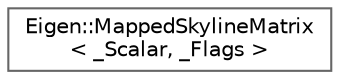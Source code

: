 digraph "类继承关系图"
{
 // LATEX_PDF_SIZE
  bgcolor="transparent";
  edge [fontname=Helvetica,fontsize=10,labelfontname=Helvetica,labelfontsize=10];
  node [fontname=Helvetica,fontsize=10,shape=box,height=0.2,width=0.4];
  rankdir="LR";
  Node0 [id="Node000000",label="Eigen::MappedSkylineMatrix\l\< _Scalar, _Flags \>",height=0.2,width=0.4,color="grey40", fillcolor="white", style="filled",URL="$class_eigen_1_1_mapped_skyline_matrix.html",tooltip=" "];
}
